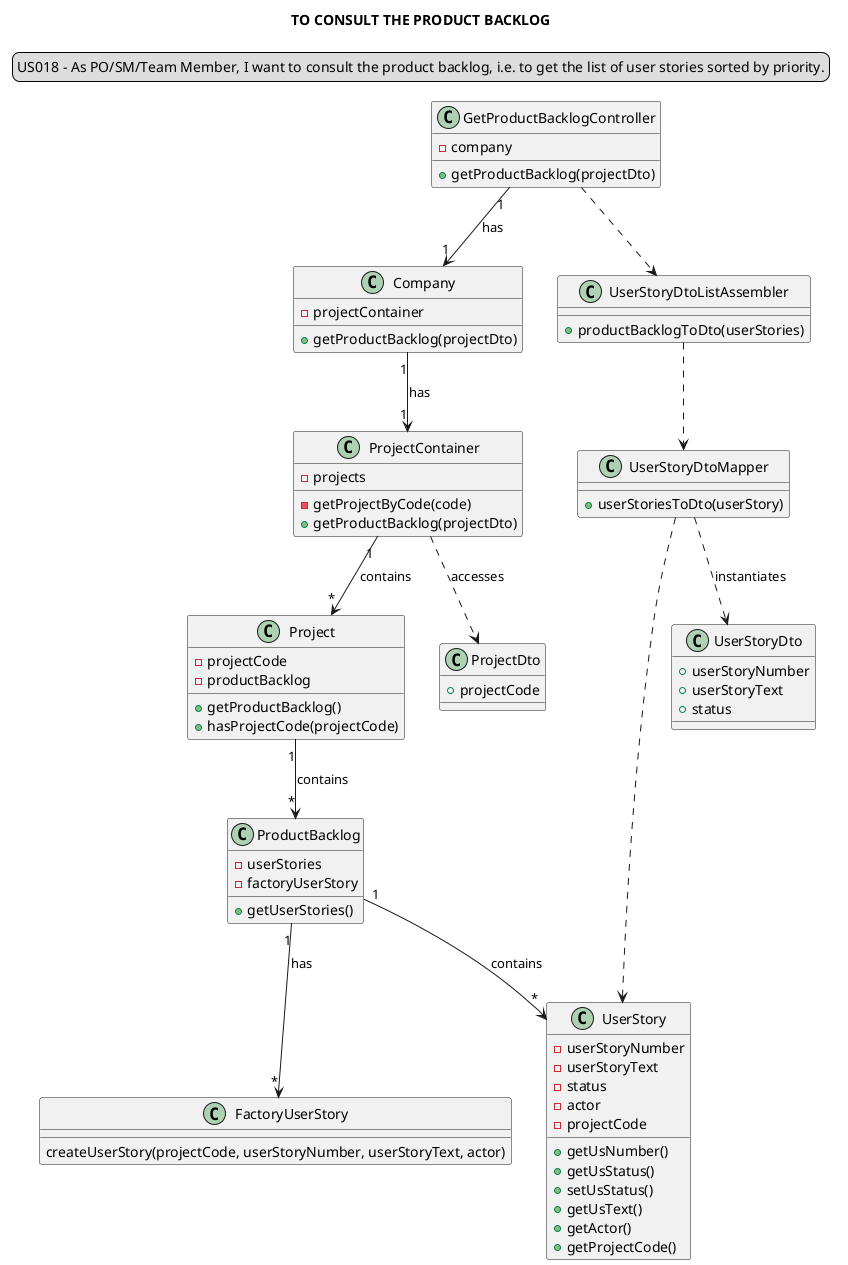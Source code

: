 @startuml
'https://plantuml.com/class-diagram

title TO CONSULT THE PRODUCT BACKLOG
skinparam sequenceMessageAlign center
legend top
US018 - As PO/SM/Team Member, I want to consult the product backlog, i.e. to get the list of user stories sorted by priority.
end legend

class "GetProductBacklogController" {
-company
+getProductBacklog(projectDto)
}

class "Company"{
-projectContainer
+getProductBacklog(projectDto)
}

class "ProjectContainer"{
-projects
-getProjectByCode(code)
+getProductBacklog(projectDto)
}

class "Project"{
-projectCode
-productBacklog
+getProductBacklog()
+hasProjectCode(projectCode)
}

class "ProductBacklog"{
-userStories
-factoryUserStory
+getUserStories()
}

class "UserStory"{
-userStoryNumber
-userStoryText
-status
-actor
-projectCode
+getUsNumber()
+getUsStatus()
+setUsStatus()
+getUsText()
+getActor()
+getProjectCode()
}

class "FactoryUserStory"{
createUserStory(projectCode, userStoryNumber, userStoryText, actor)
}

class "UserStoryDtoListAssembler"{
+productBacklogToDto(userStories)
}

class "UserStoryDtoMapper"{
+userStoriesToDto(userStory)
}

class "UserStoryDto"{
+userStoryNumber
+userStoryText
+status
}

class "ProjectDto"{
+projectCode
}

"GetProductBacklogController" "1"-->"1" "Company": has
"GetProductBacklogController" ..> "UserStoryDtoListAssembler"
"UserStoryDtoListAssembler" ..> "UserStoryDtoMapper"
"UserStoryDtoMapper" ..> "UserStory"
"Company" "1"-->"1" "ProjectContainer": has
"ProjectContainer" "1"-->"*" Project: contains
"ProjectContainer" ..> ProjectDto: accesses
"Project" "1"-->"*" ProductBacklog: contains
"ProductBacklog" "1"-->"*" UserStory: contains
"ProductBacklog" "1"-->"*" FactoryUserStory: has
"UserStoryDtoMapper" ..> "UserStoryDto": instantiates

@enduml